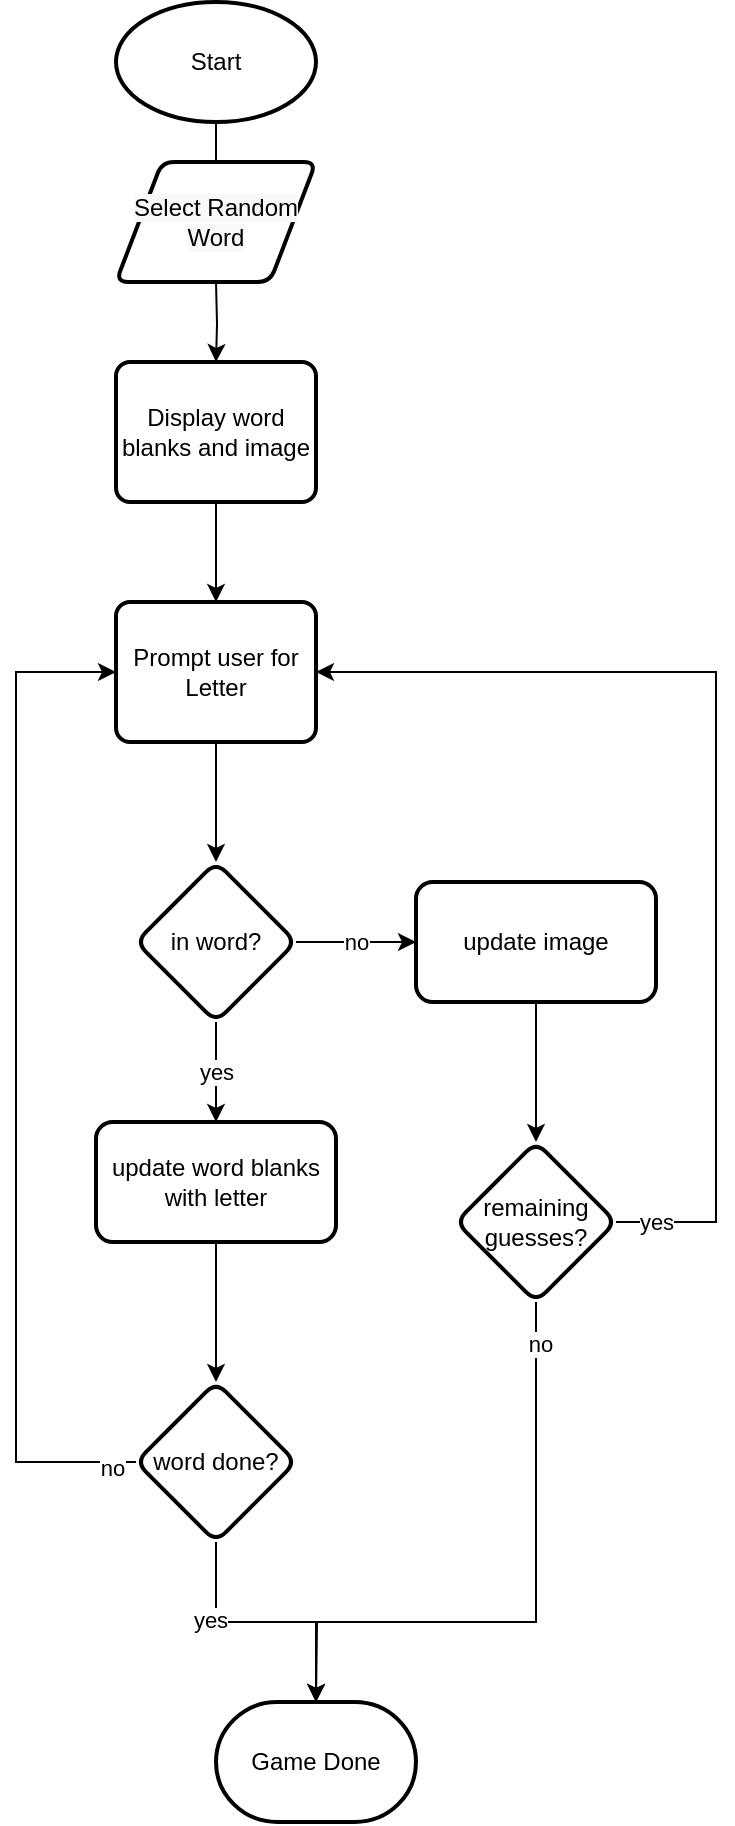 <mxfile version="14.1.8" type="device"><diagram id="WWftL_7Y0FasntYV3Day" name="Page-1"><mxGraphModel dx="878" dy="833" grid="1" gridSize="10" guides="1" tooltips="1" connect="1" arrows="1" fold="1" page="1" pageScale="1" pageWidth="850" pageHeight="1100" math="0" shadow="0"><root><mxCell id="0"/><mxCell id="1" parent="0"/><mxCell id="l4eIcdFM934PhM3YzZBl-4" value="" style="edgeStyle=orthogonalEdgeStyle;rounded=0;orthogonalLoop=1;jettySize=auto;html=1;" edge="1" parent="1" source="l4eIcdFM934PhM3YzZBl-1"><mxGeometry relative="1" as="geometry"><mxPoint x="350" y="120" as="targetPoint"/></mxGeometry></mxCell><mxCell id="l4eIcdFM934PhM3YzZBl-1" value="Start" style="strokeWidth=2;html=1;shape=mxgraph.flowchart.start_1;whiteSpace=wrap;" vertex="1" parent="1"><mxGeometry x="300" y="30" width="100" height="60" as="geometry"/></mxCell><mxCell id="l4eIcdFM934PhM3YzZBl-5" value="" style="edgeStyle=orthogonalEdgeStyle;rounded=0;orthogonalLoop=1;jettySize=auto;html=1;" edge="1" parent="1" target="l4eIcdFM934PhM3YzZBl-3"><mxGeometry relative="1" as="geometry"><mxPoint x="350" y="170" as="sourcePoint"/></mxGeometry></mxCell><mxCell id="l4eIcdFM934PhM3YzZBl-9" value="" style="edgeStyle=orthogonalEdgeStyle;rounded=0;orthogonalLoop=1;jettySize=auto;html=1;" edge="1" parent="1" source="l4eIcdFM934PhM3YzZBl-3" target="l4eIcdFM934PhM3YzZBl-8"><mxGeometry relative="1" as="geometry"/></mxCell><mxCell id="l4eIcdFM934PhM3YzZBl-3" value="Display word blanks and image" style="rounded=1;whiteSpace=wrap;html=1;absoluteArcSize=1;arcSize=14;strokeWidth=2;" vertex="1" parent="1"><mxGeometry x="300" y="210" width="100" height="70" as="geometry"/></mxCell><mxCell id="l4eIcdFM934PhM3YzZBl-6" value="&#10;&#10;&lt;span style=&quot;color: rgb(0, 0, 0); font-family: helvetica; font-size: 12px; font-style: normal; font-weight: 400; letter-spacing: normal; text-align: center; text-indent: 0px; text-transform: none; word-spacing: 0px; background-color: rgb(248, 249, 250); display: inline; float: none;&quot;&gt;Select Random Word&lt;/span&gt;&#10;&#10;" style="shape=parallelogram;html=1;strokeWidth=2;perimeter=parallelogramPerimeter;whiteSpace=wrap;rounded=1;arcSize=12;size=0.23;" vertex="1" parent="1"><mxGeometry x="300" y="110" width="100" height="60" as="geometry"/></mxCell><mxCell id="l4eIcdFM934PhM3YzZBl-11" value="" style="edgeStyle=orthogonalEdgeStyle;rounded=0;orthogonalLoop=1;jettySize=auto;html=1;" edge="1" parent="1" source="l4eIcdFM934PhM3YzZBl-8" target="l4eIcdFM934PhM3YzZBl-10"><mxGeometry relative="1" as="geometry"/></mxCell><mxCell id="l4eIcdFM934PhM3YzZBl-8" value="Prompt user for Letter" style="rounded=1;whiteSpace=wrap;html=1;absoluteArcSize=1;arcSize=14;strokeWidth=2;" vertex="1" parent="1"><mxGeometry x="300" y="330" width="100" height="70" as="geometry"/></mxCell><mxCell id="l4eIcdFM934PhM3YzZBl-13" value="yes" style="edgeStyle=orthogonalEdgeStyle;rounded=0;orthogonalLoop=1;jettySize=auto;html=1;" edge="1" parent="1" source="l4eIcdFM934PhM3YzZBl-10" target="l4eIcdFM934PhM3YzZBl-12"><mxGeometry relative="1" as="geometry"/></mxCell><mxCell id="l4eIcdFM934PhM3YzZBl-15" value="no" style="edgeStyle=orthogonalEdgeStyle;rounded=0;orthogonalLoop=1;jettySize=auto;html=1;" edge="1" parent="1" source="l4eIcdFM934PhM3YzZBl-10" target="l4eIcdFM934PhM3YzZBl-14"><mxGeometry relative="1" as="geometry"/></mxCell><mxCell id="l4eIcdFM934PhM3YzZBl-10" value="in word?" style="rhombus;whiteSpace=wrap;html=1;rounded=1;strokeWidth=2;arcSize=14;" vertex="1" parent="1"><mxGeometry x="310" y="460" width="80" height="80" as="geometry"/></mxCell><mxCell id="l4eIcdFM934PhM3YzZBl-17" value="" style="edgeStyle=orthogonalEdgeStyle;rounded=0;orthogonalLoop=1;jettySize=auto;html=1;" edge="1" parent="1" source="l4eIcdFM934PhM3YzZBl-12" target="l4eIcdFM934PhM3YzZBl-16"><mxGeometry relative="1" as="geometry"/></mxCell><mxCell id="l4eIcdFM934PhM3YzZBl-12" value="update word blanks with letter" style="whiteSpace=wrap;html=1;rounded=1;strokeWidth=2;arcSize=14;" vertex="1" parent="1"><mxGeometry x="290" y="590" width="120" height="60" as="geometry"/></mxCell><mxCell id="l4eIcdFM934PhM3YzZBl-19" value="" style="edgeStyle=orthogonalEdgeStyle;rounded=0;orthogonalLoop=1;jettySize=auto;html=1;" edge="1" parent="1" source="l4eIcdFM934PhM3YzZBl-14" target="l4eIcdFM934PhM3YzZBl-18"><mxGeometry relative="1" as="geometry"/></mxCell><mxCell id="l4eIcdFM934PhM3YzZBl-14" value="update image" style="whiteSpace=wrap;html=1;rounded=1;strokeWidth=2;arcSize=14;" vertex="1" parent="1"><mxGeometry x="450" y="470" width="120" height="60" as="geometry"/></mxCell><mxCell id="l4eIcdFM934PhM3YzZBl-21" style="edgeStyle=orthogonalEdgeStyle;rounded=0;orthogonalLoop=1;jettySize=auto;html=1;exitX=0;exitY=0.5;exitDx=0;exitDy=0;entryX=0;entryY=0.5;entryDx=0;entryDy=0;" edge="1" parent="1" source="l4eIcdFM934PhM3YzZBl-16" target="l4eIcdFM934PhM3YzZBl-8"><mxGeometry relative="1" as="geometry"><Array as="points"><mxPoint x="250" y="760"/><mxPoint x="250" y="365"/></Array></mxGeometry></mxCell><mxCell id="l4eIcdFM934PhM3YzZBl-28" value="no" style="edgeLabel;html=1;align=center;verticalAlign=middle;resizable=0;points=[];" vertex="1" connectable="0" parent="l4eIcdFM934PhM3YzZBl-21"><mxGeometry x="-0.952" y="3" relative="1" as="geometry"><mxPoint as="offset"/></mxGeometry></mxCell><mxCell id="l4eIcdFM934PhM3YzZBl-27" style="edgeStyle=orthogonalEdgeStyle;rounded=0;orthogonalLoop=1;jettySize=auto;html=1;exitX=0.5;exitY=1;exitDx=0;exitDy=0;" edge="1" parent="1" source="l4eIcdFM934PhM3YzZBl-16"><mxGeometry relative="1" as="geometry"><mxPoint x="400" y="880" as="targetPoint"/></mxGeometry></mxCell><mxCell id="l4eIcdFM934PhM3YzZBl-30" value="yes" style="edgeLabel;html=1;align=center;verticalAlign=middle;resizable=0;points=[];" vertex="1" connectable="0" parent="l4eIcdFM934PhM3YzZBl-27"><mxGeometry x="-0.409" y="-3" relative="1" as="geometry"><mxPoint as="offset"/></mxGeometry></mxCell><mxCell id="l4eIcdFM934PhM3YzZBl-16" value="word done?" style="rhombus;whiteSpace=wrap;html=1;rounded=1;strokeWidth=2;arcSize=14;" vertex="1" parent="1"><mxGeometry x="310" y="720" width="80" height="80" as="geometry"/></mxCell><mxCell id="l4eIcdFM934PhM3YzZBl-20" value="yes" style="edgeStyle=orthogonalEdgeStyle;rounded=0;orthogonalLoop=1;jettySize=auto;html=1;exitX=1;exitY=0.5;exitDx=0;exitDy=0;entryX=1;entryY=0.5;entryDx=0;entryDy=0;" edge="1" parent="1" source="l4eIcdFM934PhM3YzZBl-18" target="l4eIcdFM934PhM3YzZBl-8"><mxGeometry x="-0.924" relative="1" as="geometry"><Array as="points"><mxPoint x="600" y="640"/><mxPoint x="600" y="365"/></Array><mxPoint as="offset"/></mxGeometry></mxCell><mxCell id="l4eIcdFM934PhM3YzZBl-26" style="edgeStyle=orthogonalEdgeStyle;rounded=0;orthogonalLoop=1;jettySize=auto;html=1;exitX=0.5;exitY=1;exitDx=0;exitDy=0;entryX=0.5;entryY=0;entryDx=0;entryDy=0;entryPerimeter=0;" edge="1" parent="1" source="l4eIcdFM934PhM3YzZBl-18" target="l4eIcdFM934PhM3YzZBl-24"><mxGeometry relative="1" as="geometry"><Array as="points"><mxPoint x="510" y="840"/><mxPoint x="400" y="840"/></Array></mxGeometry></mxCell><mxCell id="l4eIcdFM934PhM3YzZBl-29" value="no" style="edgeLabel;html=1;align=center;verticalAlign=middle;resizable=0;points=[];" vertex="1" connectable="0" parent="l4eIcdFM934PhM3YzZBl-26"><mxGeometry x="-0.868" y="2" relative="1" as="geometry"><mxPoint as="offset"/></mxGeometry></mxCell><mxCell id="l4eIcdFM934PhM3YzZBl-18" value="remaining guesses?" style="rhombus;whiteSpace=wrap;html=1;rounded=1;strokeWidth=2;arcSize=14;" vertex="1" parent="1"><mxGeometry x="470" y="600" width="80" height="80" as="geometry"/></mxCell><mxCell id="l4eIcdFM934PhM3YzZBl-24" value="Game Done" style="strokeWidth=2;html=1;shape=mxgraph.flowchart.terminator;whiteSpace=wrap;" vertex="1" parent="1"><mxGeometry x="350" y="880" width="100" height="60" as="geometry"/></mxCell></root></mxGraphModel></diagram></mxfile>